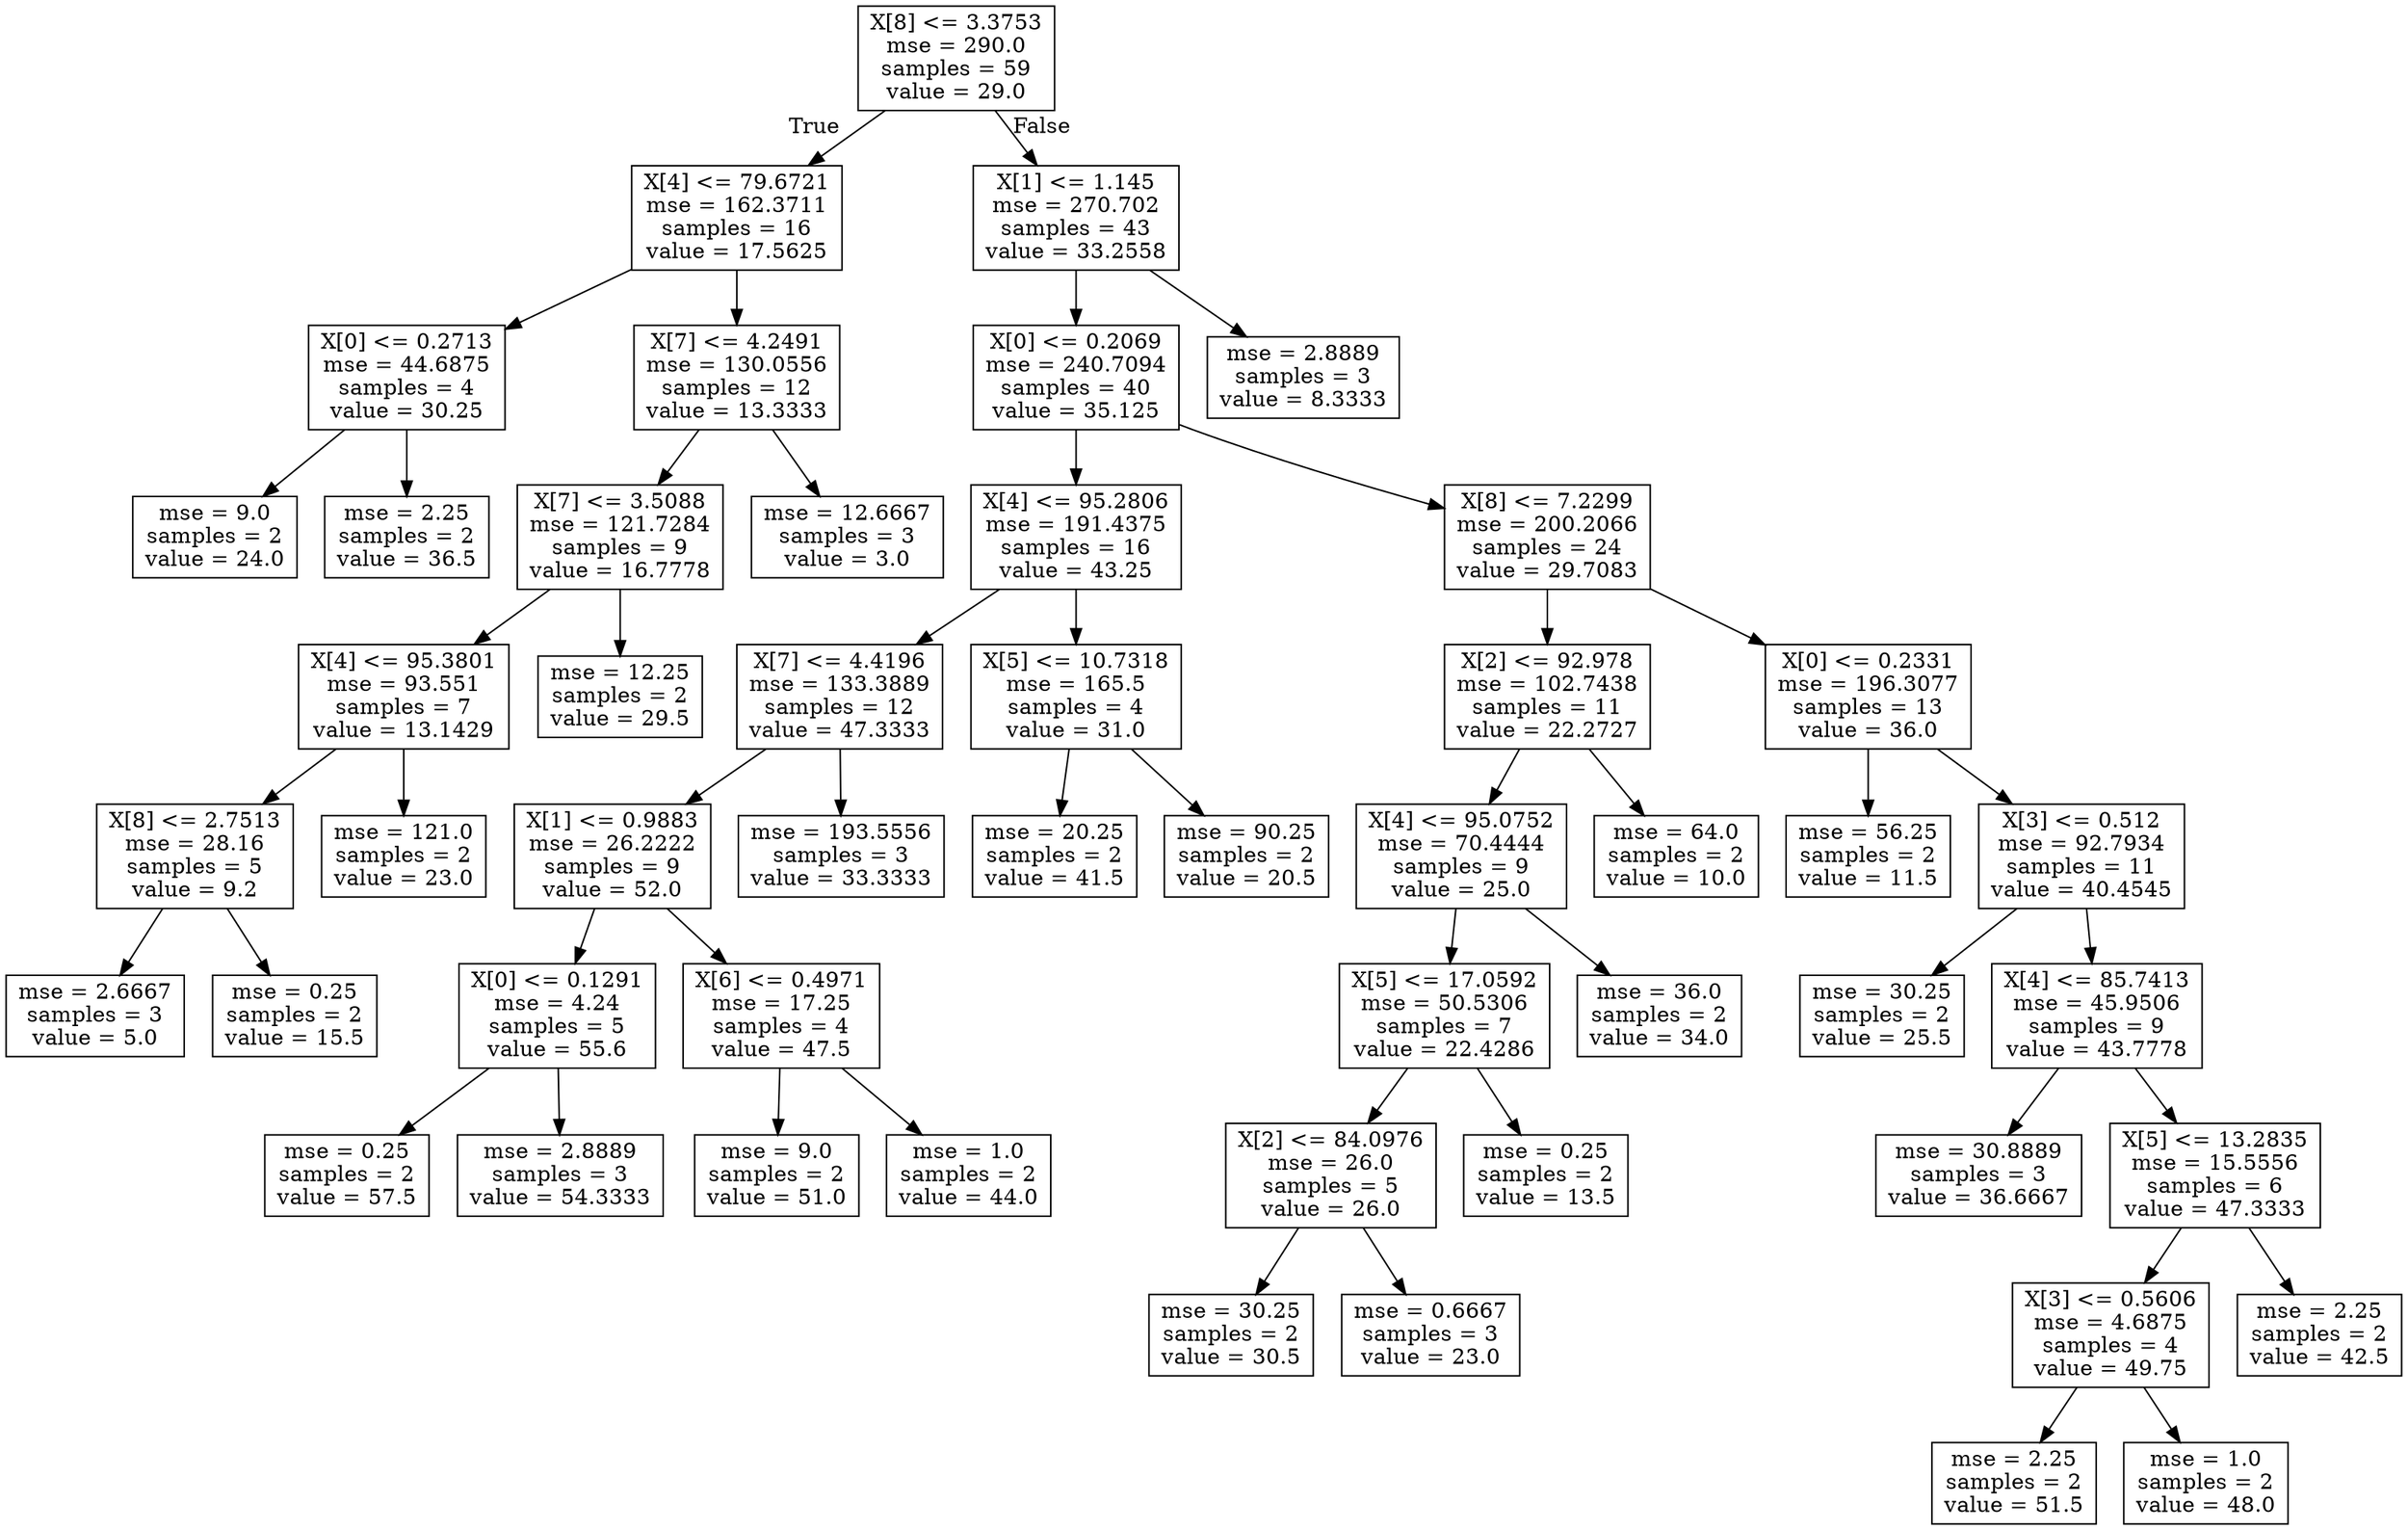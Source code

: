 digraph Tree {
node [shape=box] ;
0 [label="X[8] <= 3.3753\nmse = 290.0\nsamples = 59\nvalue = 29.0"] ;
1 [label="X[4] <= 79.6721\nmse = 162.3711\nsamples = 16\nvalue = 17.5625"] ;
0 -> 1 [labeldistance=2.5, labelangle=45, headlabel="True"] ;
2 [label="X[0] <= 0.2713\nmse = 44.6875\nsamples = 4\nvalue = 30.25"] ;
1 -> 2 ;
3 [label="mse = 9.0\nsamples = 2\nvalue = 24.0"] ;
2 -> 3 ;
4 [label="mse = 2.25\nsamples = 2\nvalue = 36.5"] ;
2 -> 4 ;
5 [label="X[7] <= 4.2491\nmse = 130.0556\nsamples = 12\nvalue = 13.3333"] ;
1 -> 5 ;
6 [label="X[7] <= 3.5088\nmse = 121.7284\nsamples = 9\nvalue = 16.7778"] ;
5 -> 6 ;
7 [label="X[4] <= 95.3801\nmse = 93.551\nsamples = 7\nvalue = 13.1429"] ;
6 -> 7 ;
8 [label="X[8] <= 2.7513\nmse = 28.16\nsamples = 5\nvalue = 9.2"] ;
7 -> 8 ;
9 [label="mse = 2.6667\nsamples = 3\nvalue = 5.0"] ;
8 -> 9 ;
10 [label="mse = 0.25\nsamples = 2\nvalue = 15.5"] ;
8 -> 10 ;
11 [label="mse = 121.0\nsamples = 2\nvalue = 23.0"] ;
7 -> 11 ;
12 [label="mse = 12.25\nsamples = 2\nvalue = 29.5"] ;
6 -> 12 ;
13 [label="mse = 12.6667\nsamples = 3\nvalue = 3.0"] ;
5 -> 13 ;
14 [label="X[1] <= 1.145\nmse = 270.702\nsamples = 43\nvalue = 33.2558"] ;
0 -> 14 [labeldistance=2.5, labelangle=-45, headlabel="False"] ;
15 [label="X[0] <= 0.2069\nmse = 240.7094\nsamples = 40\nvalue = 35.125"] ;
14 -> 15 ;
16 [label="X[4] <= 95.2806\nmse = 191.4375\nsamples = 16\nvalue = 43.25"] ;
15 -> 16 ;
17 [label="X[7] <= 4.4196\nmse = 133.3889\nsamples = 12\nvalue = 47.3333"] ;
16 -> 17 ;
18 [label="X[1] <= 0.9883\nmse = 26.2222\nsamples = 9\nvalue = 52.0"] ;
17 -> 18 ;
19 [label="X[0] <= 0.1291\nmse = 4.24\nsamples = 5\nvalue = 55.6"] ;
18 -> 19 ;
20 [label="mse = 0.25\nsamples = 2\nvalue = 57.5"] ;
19 -> 20 ;
21 [label="mse = 2.8889\nsamples = 3\nvalue = 54.3333"] ;
19 -> 21 ;
22 [label="X[6] <= 0.4971\nmse = 17.25\nsamples = 4\nvalue = 47.5"] ;
18 -> 22 ;
23 [label="mse = 9.0\nsamples = 2\nvalue = 51.0"] ;
22 -> 23 ;
24 [label="mse = 1.0\nsamples = 2\nvalue = 44.0"] ;
22 -> 24 ;
25 [label="mse = 193.5556\nsamples = 3\nvalue = 33.3333"] ;
17 -> 25 ;
26 [label="X[5] <= 10.7318\nmse = 165.5\nsamples = 4\nvalue = 31.0"] ;
16 -> 26 ;
27 [label="mse = 20.25\nsamples = 2\nvalue = 41.5"] ;
26 -> 27 ;
28 [label="mse = 90.25\nsamples = 2\nvalue = 20.5"] ;
26 -> 28 ;
29 [label="X[8] <= 7.2299\nmse = 200.2066\nsamples = 24\nvalue = 29.7083"] ;
15 -> 29 ;
30 [label="X[2] <= 92.978\nmse = 102.7438\nsamples = 11\nvalue = 22.2727"] ;
29 -> 30 ;
31 [label="X[4] <= 95.0752\nmse = 70.4444\nsamples = 9\nvalue = 25.0"] ;
30 -> 31 ;
32 [label="X[5] <= 17.0592\nmse = 50.5306\nsamples = 7\nvalue = 22.4286"] ;
31 -> 32 ;
33 [label="X[2] <= 84.0976\nmse = 26.0\nsamples = 5\nvalue = 26.0"] ;
32 -> 33 ;
34 [label="mse = 30.25\nsamples = 2\nvalue = 30.5"] ;
33 -> 34 ;
35 [label="mse = 0.6667\nsamples = 3\nvalue = 23.0"] ;
33 -> 35 ;
36 [label="mse = 0.25\nsamples = 2\nvalue = 13.5"] ;
32 -> 36 ;
37 [label="mse = 36.0\nsamples = 2\nvalue = 34.0"] ;
31 -> 37 ;
38 [label="mse = 64.0\nsamples = 2\nvalue = 10.0"] ;
30 -> 38 ;
39 [label="X[0] <= 0.2331\nmse = 196.3077\nsamples = 13\nvalue = 36.0"] ;
29 -> 39 ;
40 [label="mse = 56.25\nsamples = 2\nvalue = 11.5"] ;
39 -> 40 ;
41 [label="X[3] <= 0.512\nmse = 92.7934\nsamples = 11\nvalue = 40.4545"] ;
39 -> 41 ;
42 [label="mse = 30.25\nsamples = 2\nvalue = 25.5"] ;
41 -> 42 ;
43 [label="X[4] <= 85.7413\nmse = 45.9506\nsamples = 9\nvalue = 43.7778"] ;
41 -> 43 ;
44 [label="mse = 30.8889\nsamples = 3\nvalue = 36.6667"] ;
43 -> 44 ;
45 [label="X[5] <= 13.2835\nmse = 15.5556\nsamples = 6\nvalue = 47.3333"] ;
43 -> 45 ;
46 [label="X[3] <= 0.5606\nmse = 4.6875\nsamples = 4\nvalue = 49.75"] ;
45 -> 46 ;
47 [label="mse = 2.25\nsamples = 2\nvalue = 51.5"] ;
46 -> 47 ;
48 [label="mse = 1.0\nsamples = 2\nvalue = 48.0"] ;
46 -> 48 ;
49 [label="mse = 2.25\nsamples = 2\nvalue = 42.5"] ;
45 -> 49 ;
50 [label="mse = 2.8889\nsamples = 3\nvalue = 8.3333"] ;
14 -> 50 ;
}